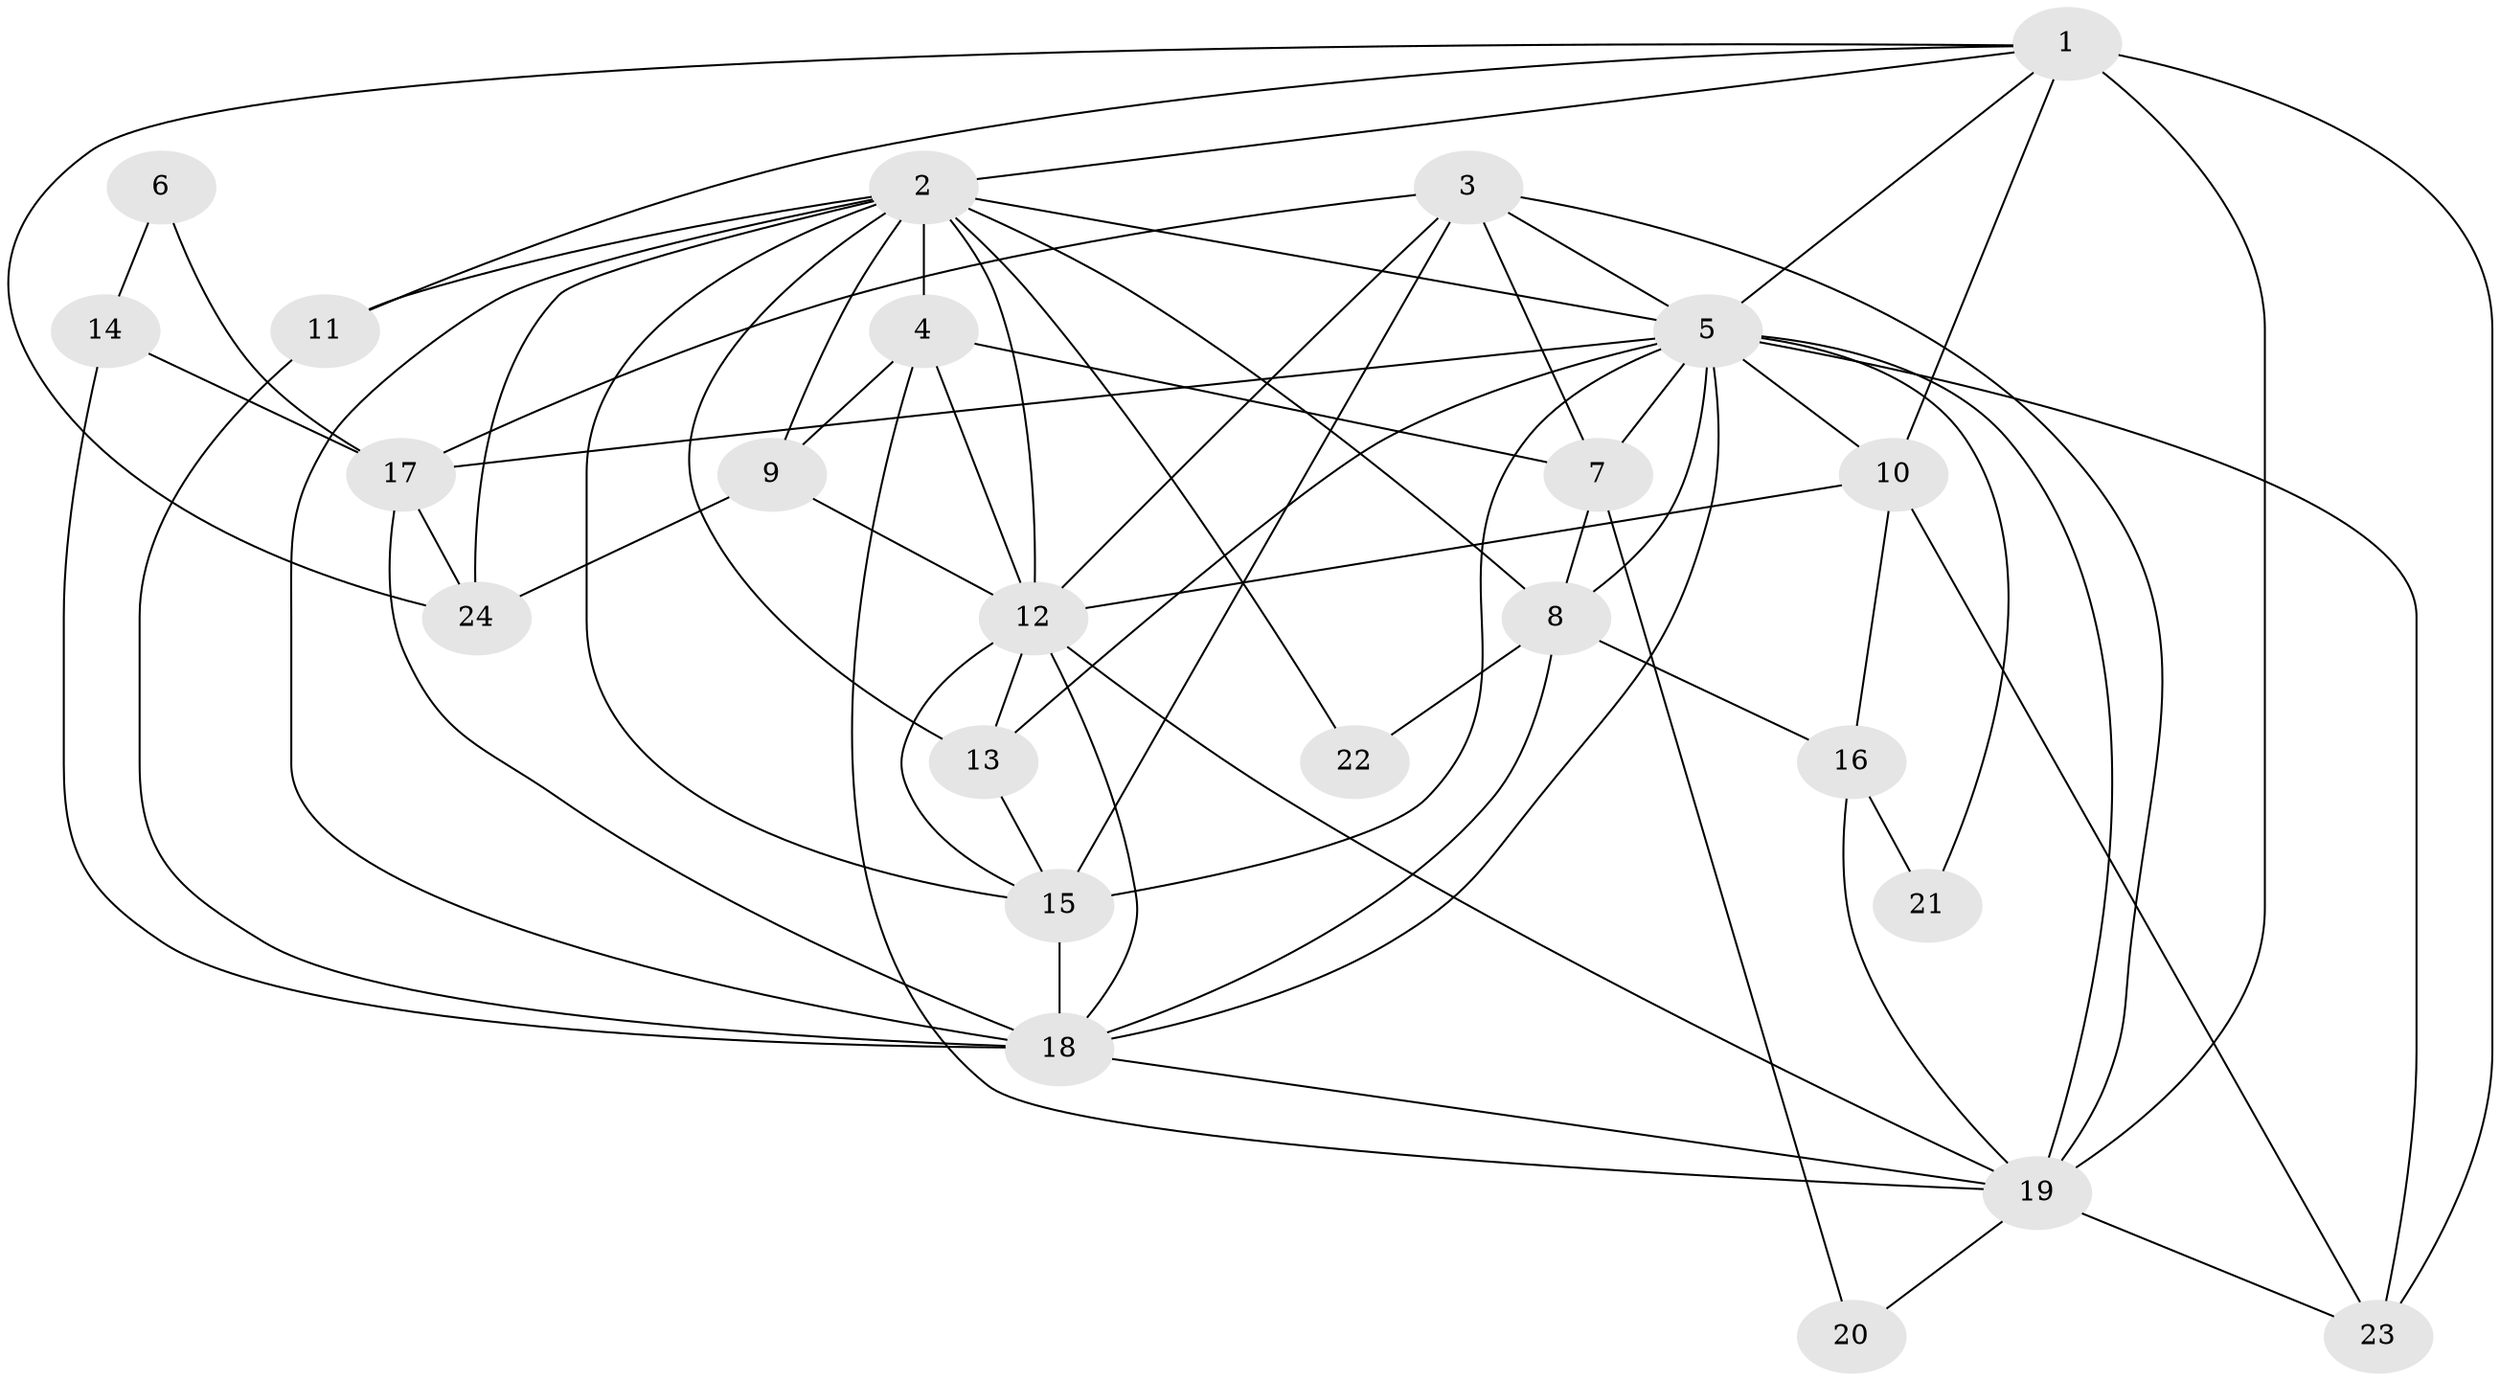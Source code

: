 // original degree distribution, {3: 0.23333333333333334, 6: 0.11666666666666667, 5: 0.15, 4: 0.25, 8: 0.016666666666666666, 2: 0.18333333333333332, 7: 0.05}
// Generated by graph-tools (version 1.1) at 2025/50/03/04/25 22:50:50]
// undirected, 24 vertices, 66 edges
graph export_dot {
  node [color=gray90,style=filled];
  1;
  2;
  3;
  4;
  5;
  6;
  7;
  8;
  9;
  10;
  11;
  12;
  13;
  14;
  15;
  16;
  17;
  18;
  19;
  20;
  21;
  22;
  23;
  24;
  1 -- 2 [weight=1.0];
  1 -- 5 [weight=1.0];
  1 -- 10 [weight=2.0];
  1 -- 11 [weight=2.0];
  1 -- 19 [weight=2.0];
  1 -- 23 [weight=1.0];
  1 -- 24 [weight=1.0];
  2 -- 4 [weight=1.0];
  2 -- 5 [weight=1.0];
  2 -- 8 [weight=1.0];
  2 -- 9 [weight=2.0];
  2 -- 11 [weight=1.0];
  2 -- 12 [weight=3.0];
  2 -- 13 [weight=1.0];
  2 -- 15 [weight=1.0];
  2 -- 18 [weight=1.0];
  2 -- 22 [weight=1.0];
  2 -- 24 [weight=1.0];
  3 -- 5 [weight=1.0];
  3 -- 7 [weight=1.0];
  3 -- 12 [weight=2.0];
  3 -- 15 [weight=1.0];
  3 -- 17 [weight=1.0];
  3 -- 19 [weight=2.0];
  4 -- 7 [weight=1.0];
  4 -- 9 [weight=1.0];
  4 -- 12 [weight=2.0];
  4 -- 19 [weight=1.0];
  5 -- 7 [weight=1.0];
  5 -- 8 [weight=2.0];
  5 -- 10 [weight=1.0];
  5 -- 13 [weight=1.0];
  5 -- 15 [weight=1.0];
  5 -- 17 [weight=2.0];
  5 -- 18 [weight=2.0];
  5 -- 19 [weight=2.0];
  5 -- 21 [weight=1.0];
  5 -- 23 [weight=1.0];
  6 -- 14 [weight=1.0];
  6 -- 17 [weight=1.0];
  7 -- 8 [weight=1.0];
  7 -- 20 [weight=1.0];
  8 -- 16 [weight=1.0];
  8 -- 18 [weight=1.0];
  8 -- 22 [weight=1.0];
  9 -- 12 [weight=1.0];
  9 -- 24 [weight=1.0];
  10 -- 12 [weight=1.0];
  10 -- 16 [weight=1.0];
  10 -- 23 [weight=1.0];
  11 -- 18 [weight=1.0];
  12 -- 13 [weight=2.0];
  12 -- 15 [weight=1.0];
  12 -- 18 [weight=2.0];
  12 -- 19 [weight=1.0];
  13 -- 15 [weight=1.0];
  14 -- 17 [weight=1.0];
  14 -- 18 [weight=1.0];
  15 -- 18 [weight=3.0];
  16 -- 19 [weight=1.0];
  16 -- 21 [weight=1.0];
  17 -- 18 [weight=1.0];
  17 -- 24 [weight=1.0];
  18 -- 19 [weight=1.0];
  19 -- 20 [weight=1.0];
  19 -- 23 [weight=1.0];
}
